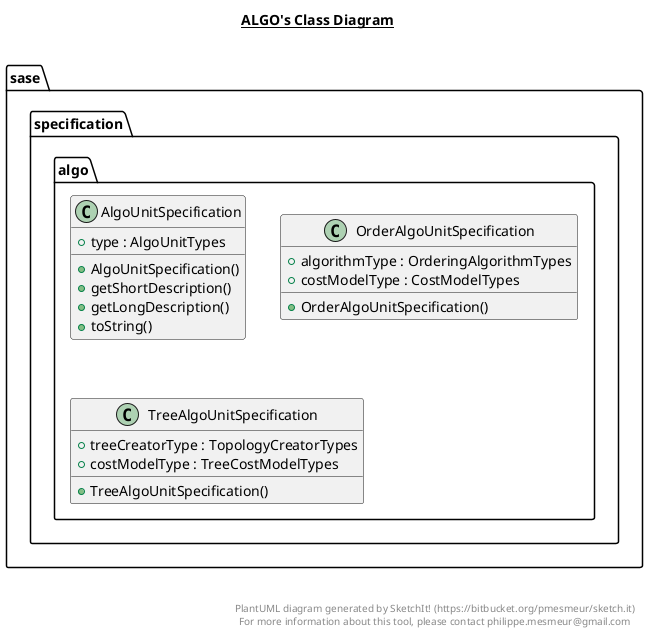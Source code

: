 @startuml

title __ALGO's Class Diagram__\n

  package sase.specification {
    package sase.specification.algo {
      class AlgoUnitSpecification {
          + type : AlgoUnitTypes
          + AlgoUnitSpecification()
          + getShortDescription()
          + getLongDescription()
          + toString()
      }
    }
  }
  

  package sase.specification {
    package sase.specification.algo {
      class OrderAlgoUnitSpecification {
          + algorithmType : OrderingAlgorithmTypes
          + costModelType : CostModelTypes
          + OrderAlgoUnitSpecification()
      }
    }
  }
  

  package sase.specification {
    package sase.specification.algo {
      class TreeAlgoUnitSpecification {
          + treeCreatorType : TopologyCreatorTypes
          + costModelType : TreeCostModelTypes
          + TreeAlgoUnitSpecification()
      }
    }
  }
  



right footer


PlantUML diagram generated by SketchIt! (https://bitbucket.org/pmesmeur/sketch.it)
For more information about this tool, please contact philippe.mesmeur@gmail.com
endfooter

@enduml
